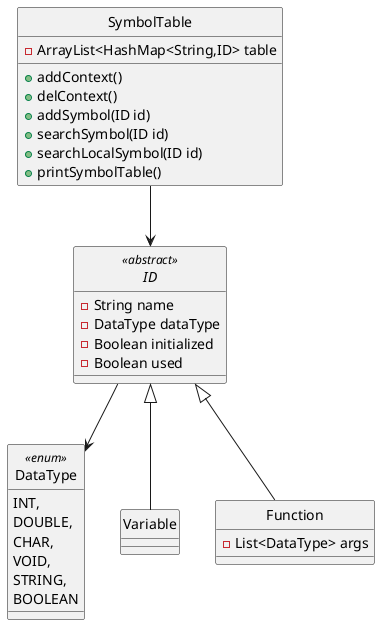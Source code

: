 @startuml SymbolTable

hide circle

class SymbolTable {
    - ArrayList<HashMap<String,ID> table 
    + addContext()
    + delContext()
    + addSymbol(ID id)
    + searchSymbol(ID id)
    + searchLocalSymbol(ID id)
    + printSymbolTable()
}

enum DataType <<enum>> {
    INT,
    DOUBLE,
    CHAR,
    VOID, 
    STRING,
    BOOLEAN
}

abstract class ID <<abstract>> {
    - String name
    - DataType dataType
    - Boolean initialized
    - Boolean used
}

class Variable {}

class Function {
    - List<DataType> args
}

SymbolTable --> ID

ID <|-- Variable
ID <|-- Function
ID --> DataType
@enduml